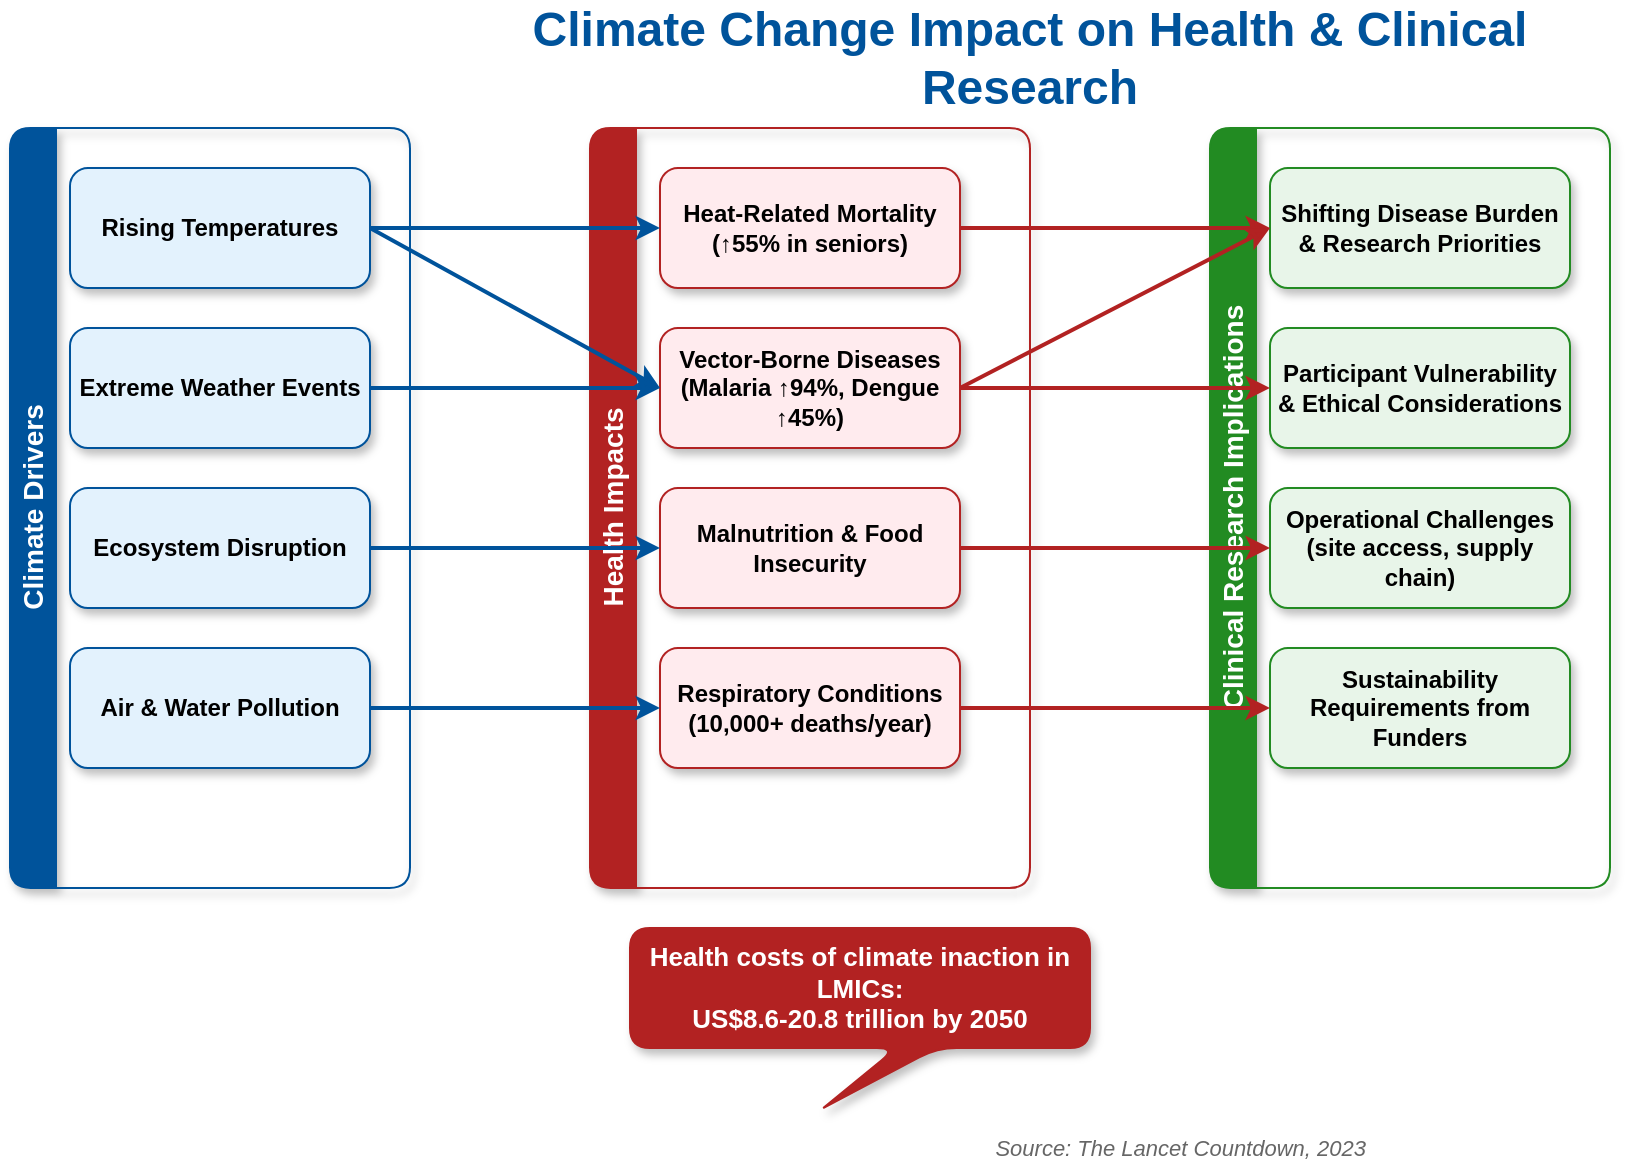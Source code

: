<mxfile>
    <diagram name="Climate Health Impact Flow" id="climate-health-flow">
        <mxGraphModel dx="499" dy="832" grid="1" gridSize="10" guides="1" tooltips="1" connect="1" arrows="1" fold="1" page="1" pageScale="1" pageWidth="1100" pageHeight="850" math="0" shadow="0">
            <root>
                <mxCell id="0"/>
                <mxCell id="1" parent="0"/>
                <mxCell id="2" value="&lt;font style=&quot;font-size: 24px;&quot; face=&quot;Arial&quot;&gt;&lt;b&gt;Climate Change Impact on Health &amp; Clinical Research&lt;/b&gt;&lt;/font&gt;" style="text;html=1;strokeColor=none;fillColor=none;align=center;verticalAlign=middle;whiteSpace=wrap;rounded=0;fontColor=#00539B;shadow=0;" parent="1" vertex="1">
                    <mxGeometry x="250" y="20" width="600" height="30" as="geometry"/>
                </mxCell>
                <mxCell id="3" value="&lt;b&gt;&lt;font style=&quot;font-size: 14px;&quot; face=&quot;Arial&quot;&gt;Climate Drivers&lt;/font&gt;&lt;/b&gt;" style="swimlane;horizontal=0;whiteSpace=wrap;html=1;fillColor=#00539B;fontColor=#FFFFFF;strokeColor=#00539B;shadow=1;rounded=1;" parent="1" vertex="1">
                    <mxGeometry x="40" y="70" width="200" height="380" as="geometry"/>
                </mxCell>
                <mxCell id="4" value="&lt;font face=&quot;Arial&quot;&gt;&lt;b&gt;Rising Temperatures&lt;/b&gt;&lt;/font&gt;" style="rounded=1;whiteSpace=wrap;html=1;fillColor=#E3F2FD;strokeColor=#00539B;fontColor=#000000;shadow=1;" parent="3" vertex="1">
                    <mxGeometry x="30" y="20" width="150" height="60" as="geometry"/>
                </mxCell>
                <mxCell id="5" value="&lt;font face=&quot;Arial&quot;&gt;&lt;b&gt;Extreme Weather Events&lt;/b&gt;&lt;/font&gt;" style="rounded=1;whiteSpace=wrap;html=1;fillColor=#E3F2FD;strokeColor=#00539B;fontColor=#000000;shadow=1;" parent="3" vertex="1">
                    <mxGeometry x="30" y="100" width="150" height="60" as="geometry"/>
                </mxCell>
                <mxCell id="6" value="&lt;font face=&quot;Arial&quot;&gt;&lt;b&gt;Ecosystem Disruption&lt;/b&gt;&lt;/font&gt;" style="rounded=1;whiteSpace=wrap;html=1;fillColor=#E3F2FD;strokeColor=#00539B;fontColor=#000000;shadow=1;" parent="3" vertex="1">
                    <mxGeometry x="30" y="180" width="150" height="60" as="geometry"/>
                </mxCell>
                <mxCell id="7" value="&lt;font face=&quot;Arial&quot;&gt;&lt;b&gt;Air &amp; Water Pollution&lt;/b&gt;&lt;/font&gt;" style="rounded=1;whiteSpace=wrap;html=1;fillColor=#E3F2FD;strokeColor=#00539B;fontColor=#000000;shadow=1;" parent="3" vertex="1">
                    <mxGeometry x="30" y="260" width="150" height="60" as="geometry"/>
                </mxCell>
                <mxCell id="8" value="&lt;b&gt;&lt;font style=&quot;font-size: 14px;&quot; face=&quot;Arial&quot;&gt;Health Impacts&lt;/font&gt;&lt;/b&gt;" style="swimlane;horizontal=0;whiteSpace=wrap;html=1;fillColor=#B22222;fontColor=#FFFFFF;strokeColor=#B22222;shadow=1;rounded=1;" parent="1" vertex="1">
                    <mxGeometry x="330" y="70" width="220" height="380" as="geometry">
                        <mxRectangle x="330" y="70" width="40" height="120" as="alternateBounds"/>
                    </mxGeometry>
                </mxCell>
                <mxCell id="9" value="&lt;font face=&quot;Arial&quot;&gt;&lt;b&gt;Heat-Related Mortality &lt;br&gt;(↑55% in seniors)&lt;/b&gt;&lt;/font&gt;" style="rounded=1;whiteSpace=wrap;html=1;fillColor=#FFEBEE;strokeColor=#B22222;fontColor=#000000;shadow=1;" parent="8" vertex="1">
                    <mxGeometry x="35" y="20" width="150" height="60" as="geometry"/>
                </mxCell>
                <mxCell id="10" value="&lt;font face=&quot;Arial&quot;&gt;&lt;b&gt;Vector-Borne Diseases&lt;br&gt;(Malaria ↑94%, Dengue ↑45%)&lt;/b&gt;&lt;/font&gt;" style="rounded=1;whiteSpace=wrap;html=1;fillColor=#FFEBEE;strokeColor=#B22222;fontColor=#000000;shadow=1;" parent="8" vertex="1">
                    <mxGeometry x="35" y="100" width="150" height="60" as="geometry"/>
                </mxCell>
                <mxCell id="11" value="&lt;font face=&quot;Arial&quot;&gt;&lt;b&gt;Malnutrition &amp; Food Insecurity&lt;/b&gt;&lt;/font&gt;" style="rounded=1;whiteSpace=wrap;html=1;fillColor=#FFEBEE;strokeColor=#B22222;fontColor=#000000;shadow=1;" parent="8" vertex="1">
                    <mxGeometry x="35" y="180" width="150" height="60" as="geometry"/>
                </mxCell>
                <mxCell id="12" value="&lt;font face=&quot;Arial&quot;&gt;&lt;b&gt;Respiratory Conditions &lt;br&gt;(10,000+ deaths/year)&lt;/b&gt;&lt;/font&gt;" style="rounded=1;whiteSpace=wrap;html=1;fillColor=#FFEBEE;strokeColor=#B22222;fontColor=#000000;shadow=1;" parent="8" vertex="1">
                    <mxGeometry x="35" y="260" width="150" height="60" as="geometry"/>
                </mxCell>
                <mxCell id="13" value="&lt;b&gt;&lt;font style=&quot;font-size: 14px;&quot; face=&quot;Arial&quot;&gt;Clinical Research Implications&lt;/font&gt;&lt;/b&gt;" style="swimlane;horizontal=0;whiteSpace=wrap;html=1;fillColor=#228B22;fontColor=#FFFFFF;strokeColor=#228B22;shadow=1;rounded=1;" parent="1" vertex="1">
                    <mxGeometry x="640" y="70" width="200" height="380" as="geometry">
                        <mxRectangle x="640" y="70" width="40" height="200" as="alternateBounds"/>
                    </mxGeometry>
                </mxCell>
                <mxCell id="14" value="&lt;font face=&quot;Arial&quot;&gt;&lt;b&gt;Shifting Disease Burden &amp; Research Priorities&lt;/b&gt;&lt;/font&gt;" style="rounded=1;whiteSpace=wrap;html=1;fillColor=#E8F5E9;strokeColor=#228B22;fontColor=#000000;shadow=1;" parent="13" vertex="1">
                    <mxGeometry x="30" y="20" width="150" height="60" as="geometry"/>
                </mxCell>
                <mxCell id="15" value="&lt;font face=&quot;Arial&quot;&gt;&lt;b&gt;Participant Vulnerability &amp; Ethical Considerations&lt;/b&gt;&lt;/font&gt;" style="rounded=1;whiteSpace=wrap;html=1;fillColor=#E8F5E9;strokeColor=#228B22;fontColor=#000000;shadow=1;" parent="13" vertex="1">
                    <mxGeometry x="30" y="100" width="150" height="60" as="geometry"/>
                </mxCell>
                <mxCell id="16" value="&lt;font face=&quot;Arial&quot;&gt;&lt;b&gt;Operational Challenges (site access, supply chain)&lt;/b&gt;&lt;/font&gt;" style="rounded=1;whiteSpace=wrap;html=1;fillColor=#E8F5E9;strokeColor=#228B22;fontColor=#000000;shadow=1;" parent="13" vertex="1">
                    <mxGeometry x="30" y="180" width="150" height="60" as="geometry"/>
                </mxCell>
                <mxCell id="17" value="&lt;font face=&quot;Arial&quot;&gt;&lt;b&gt;Sustainability Requirements from Funders&lt;/b&gt;&lt;/font&gt;" style="rounded=1;whiteSpace=wrap;html=1;fillColor=#E8F5E9;strokeColor=#228B22;fontColor=#000000;shadow=1;" parent="13" vertex="1">
                    <mxGeometry x="30" y="260" width="150" height="60" as="geometry"/>
                </mxCell>
                <mxCell id="18" value="" style="endArrow=classic;html=1;rounded=0;exitX=1;exitY=0.5;exitDx=0;exitDy=0;entryX=0;entryY=0.5;entryDx=0;entryDy=0;strokeColor=#00539B;strokeWidth=2;" parent="1" source="4" target="9" edge="1">
                    <mxGeometry width="50" height="50" relative="1" as="geometry">
                        <mxPoint x="330" y="390" as="sourcePoint"/>
                        <mxPoint x="380" y="340" as="targetPoint"/>
                    </mxGeometry>
                </mxCell>
                <mxCell id="19" value="" style="endArrow=classic;html=1;rounded=0;exitX=1;exitY=0.5;exitDx=0;exitDy=0;entryX=0;entryY=0.5;entryDx=0;entryDy=0;strokeColor=#00539B;strokeWidth=2;" parent="1" source="4" target="10" edge="1">
                    <mxGeometry width="50" height="50" relative="1" as="geometry">
                        <mxPoint x="330" y="390" as="sourcePoint"/>
                        <mxPoint x="380" y="340" as="targetPoint"/>
                    </mxGeometry>
                </mxCell>
                <mxCell id="20" value="" style="endArrow=classic;html=1;rounded=0;exitX=1;exitY=0.5;exitDx=0;exitDy=0;entryX=0;entryY=0.5;entryDx=0;entryDy=0;strokeColor=#00539B;strokeWidth=2;" parent="1" source="5" target="10" edge="1">
                    <mxGeometry width="50" height="50" relative="1" as="geometry">
                        <mxPoint x="330" y="390" as="sourcePoint"/>
                        <mxPoint x="380" y="340" as="targetPoint"/>
                    </mxGeometry>
                </mxCell>
                <mxCell id="21" value="" style="endArrow=classic;html=1;rounded=0;exitX=1;exitY=0.5;exitDx=0;exitDy=0;entryX=0;entryY=0.5;entryDx=0;entryDy=0;strokeColor=#00539B;strokeWidth=2;" parent="1" source="6" target="11" edge="1">
                    <mxGeometry width="50" height="50" relative="1" as="geometry">
                        <mxPoint x="330" y="390" as="sourcePoint"/>
                        <mxPoint x="380" y="340" as="targetPoint"/>
                    </mxGeometry>
                </mxCell>
                <mxCell id="22" value="" style="endArrow=classic;html=1;rounded=0;exitX=1;exitY=0.5;exitDx=0;exitDy=0;entryX=0;entryY=0.5;entryDx=0;entryDy=0;strokeColor=#00539B;strokeWidth=2;" parent="1" source="7" target="12" edge="1">
                    <mxGeometry width="50" height="50" relative="1" as="geometry">
                        <mxPoint x="330" y="390" as="sourcePoint"/>
                        <mxPoint x="380" y="340" as="targetPoint"/>
                    </mxGeometry>
                </mxCell>
                <mxCell id="23" value="" style="endArrow=classic;html=1;rounded=0;exitX=1;exitY=0.5;exitDx=0;exitDy=0;entryX=0;entryY=0.5;entryDx=0;entryDy=0;strokeColor=#B22222;strokeWidth=2;" parent="1" source="9" target="14" edge="1">
                    <mxGeometry width="50" height="50" relative="1" as="geometry">
                        <mxPoint x="330" y="390" as="sourcePoint"/>
                        <mxPoint x="380" y="340" as="targetPoint"/>
                    </mxGeometry>
                </mxCell>
                <mxCell id="24" value="" style="endArrow=classic;html=1;rounded=0;exitX=1;exitY=0.5;exitDx=0;exitDy=0;entryX=0;entryY=0.5;entryDx=0;entryDy=0;strokeColor=#B22222;strokeWidth=2;" parent="1" source="10" target="14" edge="1">
                    <mxGeometry width="50" height="50" relative="1" as="geometry">
                        <mxPoint x="330" y="390" as="sourcePoint"/>
                        <mxPoint x="380" y="340" as="targetPoint"/>
                    </mxGeometry>
                </mxCell>
                <mxCell id="25" value="" style="endArrow=classic;html=1;rounded=0;exitX=1;exitY=0.5;exitDx=0;exitDy=0;entryX=0;entryY=0.5;entryDx=0;entryDy=0;strokeColor=#B22222;strokeWidth=2;" parent="1" source="10" target="15" edge="1">
                    <mxGeometry width="50" height="50" relative="1" as="geometry">
                        <mxPoint x="330" y="390" as="sourcePoint"/>
                        <mxPoint x="380" y="340" as="targetPoint"/>
                    </mxGeometry>
                </mxCell>
                <mxCell id="26" value="" style="endArrow=classic;html=1;rounded=0;exitX=1;exitY=0.5;exitDx=0;exitDy=0;entryX=0;entryY=0.5;entryDx=0;entryDy=0;strokeColor=#B22222;strokeWidth=2;" parent="1" source="11" target="16" edge="1">
                    <mxGeometry width="50" height="50" relative="1" as="geometry">
                        <mxPoint x="330" y="390" as="sourcePoint"/>
                        <mxPoint x="380" y="340" as="targetPoint"/>
                    </mxGeometry>
                </mxCell>
                <mxCell id="27" value="" style="endArrow=classic;html=1;rounded=0;exitX=1;exitY=0.5;exitDx=0;exitDy=0;entryX=0;entryY=0.5;entryDx=0;entryDy=0;strokeColor=#B22222;strokeWidth=2;" parent="1" source="12" target="17" edge="1">
                    <mxGeometry width="50" height="50" relative="1" as="geometry">
                        <mxPoint x="330" y="390" as="sourcePoint"/>
                        <mxPoint x="380" y="340" as="targetPoint"/>
                    </mxGeometry>
                </mxCell>
                <mxCell id="28" value="Health costs of climate inaction in LMICs:&#10;US$8.6-20.8 trillion by 2050" style="shape=callout;whiteSpace=wrap;html=1;perimeter=calloutPerimeter;position2=0.42;fillColor=#B22222;fontColor=#FFFFFF;strokeColor=#B22222;base=20;size=30;position=0.58;fontFamily=Arial;fontStyle=1;fontSize=13;rounded=1;shadow=1;" parent="1" vertex="1">
                    <mxGeometry x="350" y="470" width="230" height="90" as="geometry"/>
                </mxCell>
                <mxCell id="29" value="Source: The Lancet Countdown, 2023" style="text;html=1;strokeColor=none;fillColor=none;align=right;verticalAlign=middle;whiteSpace=wrap;rounded=0;fontColor=#666666;fontSize=11;fontStyle=2;fontFamily=Arial;" parent="1" vertex="1">
                    <mxGeometry x="470" y="570" width="250" height="20" as="geometry"/>
                </mxCell>
            </root>
        </mxGraphModel>
    </diagram>
</mxfile>